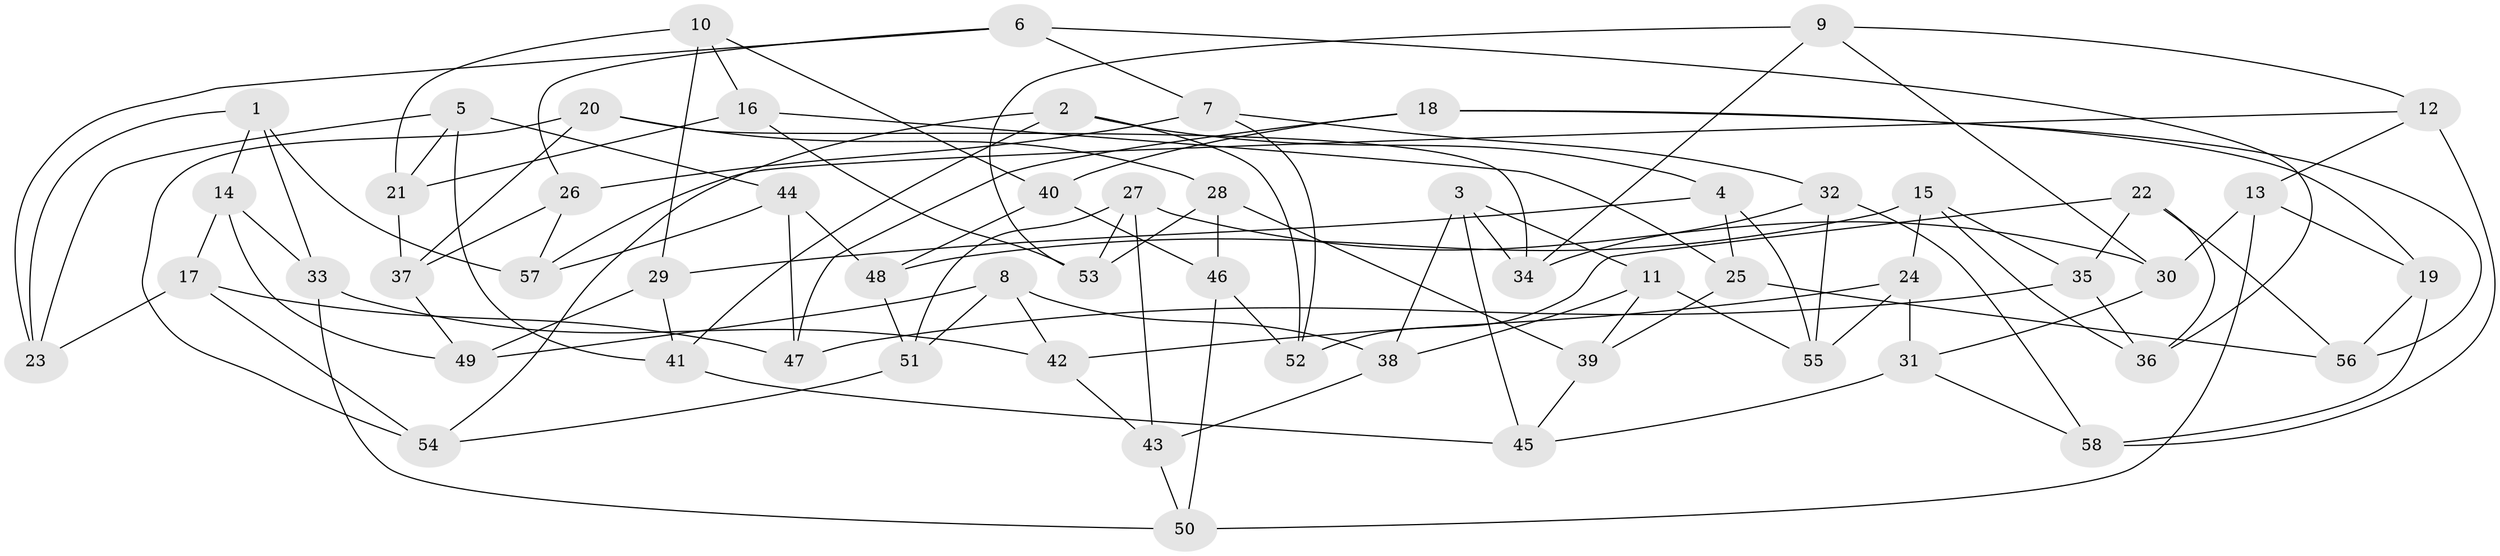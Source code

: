 // Generated by graph-tools (version 1.1) at 2025/26/03/09/25 03:26:55]
// undirected, 58 vertices, 116 edges
graph export_dot {
graph [start="1"]
  node [color=gray90,style=filled];
  1;
  2;
  3;
  4;
  5;
  6;
  7;
  8;
  9;
  10;
  11;
  12;
  13;
  14;
  15;
  16;
  17;
  18;
  19;
  20;
  21;
  22;
  23;
  24;
  25;
  26;
  27;
  28;
  29;
  30;
  31;
  32;
  33;
  34;
  35;
  36;
  37;
  38;
  39;
  40;
  41;
  42;
  43;
  44;
  45;
  46;
  47;
  48;
  49;
  50;
  51;
  52;
  53;
  54;
  55;
  56;
  57;
  58;
  1 -- 14;
  1 -- 33;
  1 -- 57;
  1 -- 23;
  2 -- 41;
  2 -- 54;
  2 -- 4;
  2 -- 52;
  3 -- 11;
  3 -- 38;
  3 -- 34;
  3 -- 45;
  4 -- 29;
  4 -- 25;
  4 -- 55;
  5 -- 21;
  5 -- 41;
  5 -- 44;
  5 -- 23;
  6 -- 23;
  6 -- 26;
  6 -- 7;
  6 -- 36;
  7 -- 26;
  7 -- 52;
  7 -- 32;
  8 -- 49;
  8 -- 51;
  8 -- 42;
  8 -- 38;
  9 -- 30;
  9 -- 34;
  9 -- 12;
  9 -- 53;
  10 -- 29;
  10 -- 21;
  10 -- 16;
  10 -- 40;
  11 -- 39;
  11 -- 55;
  11 -- 38;
  12 -- 58;
  12 -- 13;
  12 -- 57;
  13 -- 30;
  13 -- 50;
  13 -- 19;
  14 -- 49;
  14 -- 17;
  14 -- 33;
  15 -- 24;
  15 -- 48;
  15 -- 36;
  15 -- 35;
  16 -- 21;
  16 -- 53;
  16 -- 25;
  17 -- 23;
  17 -- 47;
  17 -- 54;
  18 -- 47;
  18 -- 40;
  18 -- 19;
  18 -- 56;
  19 -- 56;
  19 -- 58;
  20 -- 37;
  20 -- 54;
  20 -- 28;
  20 -- 34;
  21 -- 37;
  22 -- 36;
  22 -- 35;
  22 -- 52;
  22 -- 56;
  24 -- 31;
  24 -- 55;
  24 -- 42;
  25 -- 56;
  25 -- 39;
  26 -- 37;
  26 -- 57;
  27 -- 43;
  27 -- 30;
  27 -- 51;
  27 -- 53;
  28 -- 46;
  28 -- 39;
  28 -- 53;
  29 -- 49;
  29 -- 41;
  30 -- 31;
  31 -- 58;
  31 -- 45;
  32 -- 55;
  32 -- 34;
  32 -- 58;
  33 -- 42;
  33 -- 50;
  35 -- 47;
  35 -- 36;
  37 -- 49;
  38 -- 43;
  39 -- 45;
  40 -- 48;
  40 -- 46;
  41 -- 45;
  42 -- 43;
  43 -- 50;
  44 -- 57;
  44 -- 48;
  44 -- 47;
  46 -- 52;
  46 -- 50;
  48 -- 51;
  51 -- 54;
}
